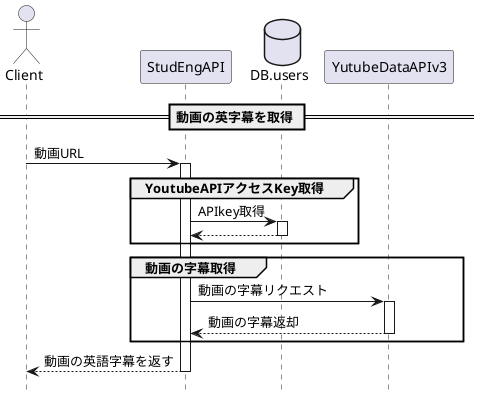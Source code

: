 @startuml
actor Client
participant StudEngAPI
database DB.users
participant YutubeDataAPIv3
hide footbox

== 動画の英字幕を取得 ==

Client -> StudEngAPI : 動画URL
activate StudEngAPI
  group YoutubeAPIアクセスKey取得
    StudEngAPI -> DB.users : APIkey取得
    activate DB.users
    StudEngAPI <-- DB.users : 
    deactivate DB.users
  end

    
  group 動画の字幕取得
    StudEngAPI -> YutubeDataAPIv3 : 動画の字幕リクエスト
    activate YutubeDataAPIv3

    StudEngAPI <-- YutubeDataAPIv3 : 動画の字幕返却
    deactivate YutubeDataAPIv3
  end

  Client <-- StudEngAPI : 動画の英語字幕を返す
deactivate StudEngAPI
@enduml